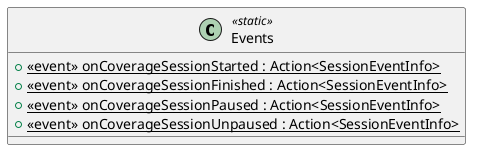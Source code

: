 @startuml
class Events <<static>> {
    + {static}  <<event>> onCoverageSessionStarted : Action<SessionEventInfo> 
    + {static}  <<event>> onCoverageSessionFinished : Action<SessionEventInfo> 
    + {static}  <<event>> onCoverageSessionPaused : Action<SessionEventInfo> 
    + {static}  <<event>> onCoverageSessionUnpaused : Action<SessionEventInfo> 
}
@enduml
